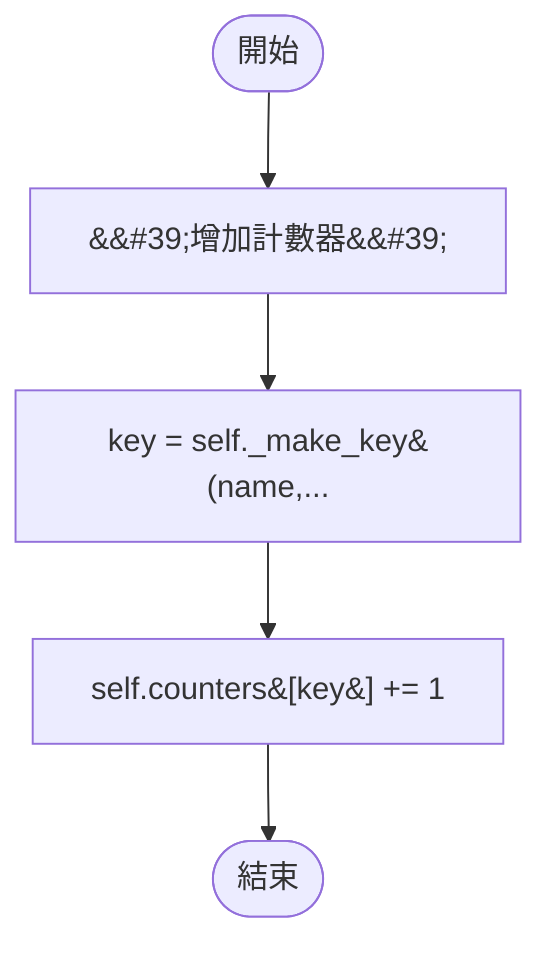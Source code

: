 flowchart TB
    n1([開始])
    n2([結束])
    n3[&amp;&#35;39;增加計數器&amp;&#35;39;]
    n4[key = self._make_key&#40;name,...]
    n5[self.counters&#91;key&#93; += 1]
    n1 --> n3
    n3 --> n4
    n4 --> n5
    n5 --> n2